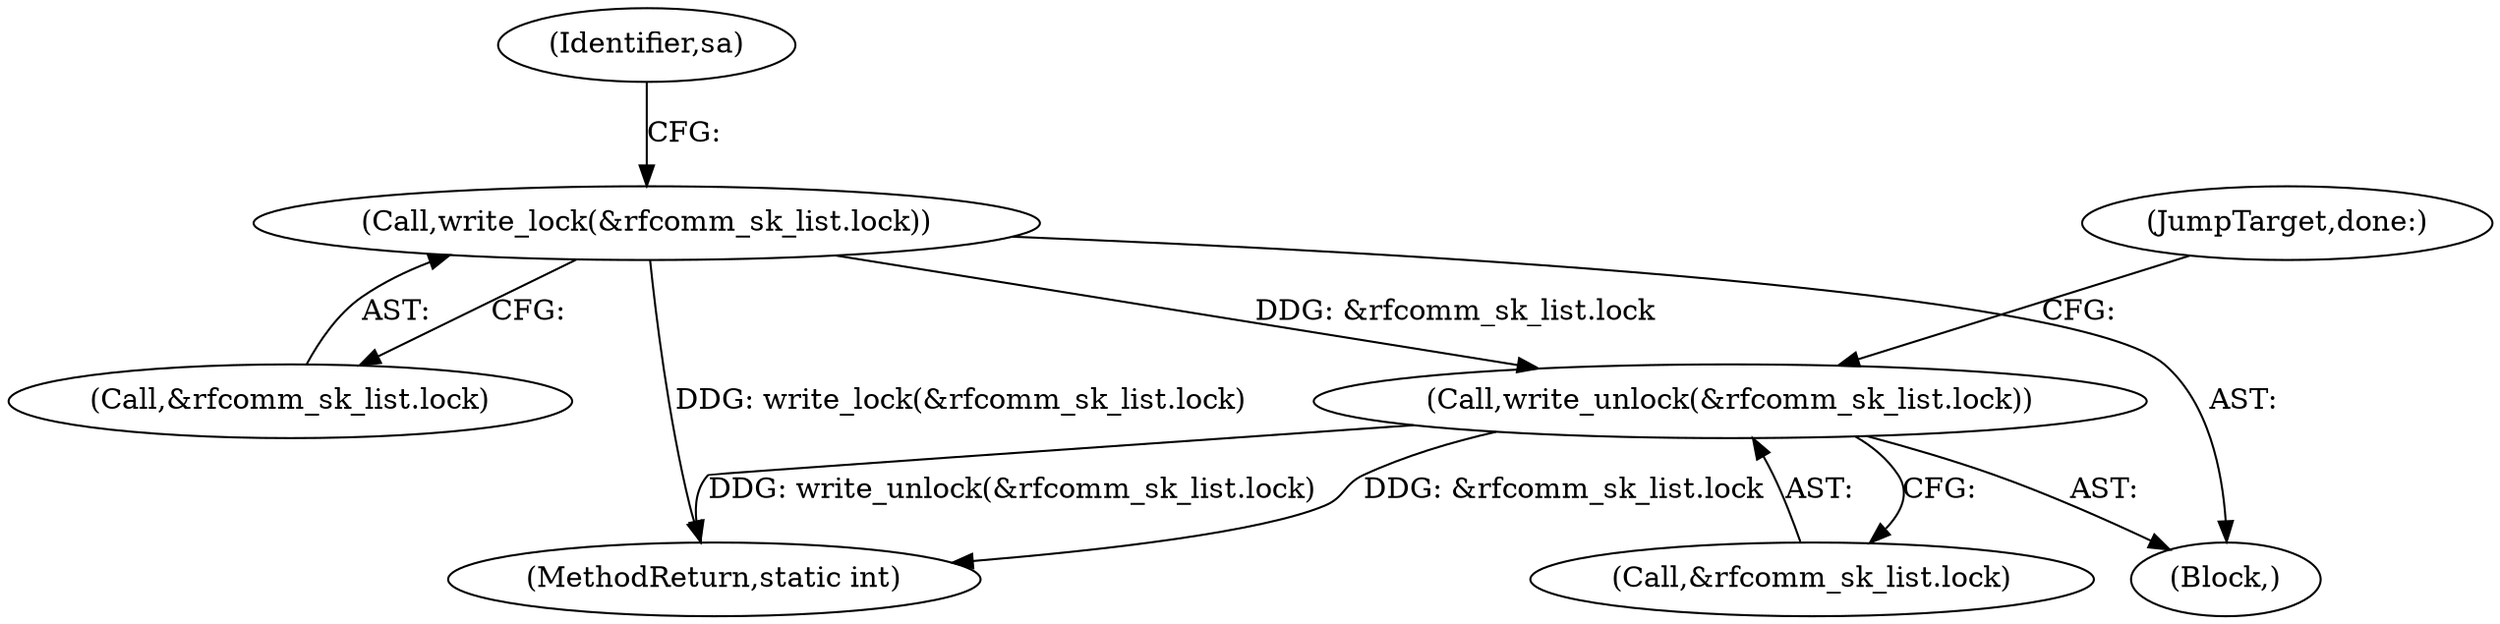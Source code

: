 digraph "0_linux_951b6a0717db97ce420547222647bcc40bf1eacd@API" {
"1000174" [label="(Call,write_lock(&rfcomm_sk_list.lock))"];
"1000222" [label="(Call,write_unlock(&rfcomm_sk_list.lock))"];
"1000105" [label="(Block,)"];
"1000175" [label="(Call,&rfcomm_sk_list.lock)"];
"1000174" [label="(Call,write_lock(&rfcomm_sk_list.lock))"];
"1000227" [label="(JumpTarget,done:)"];
"1000232" [label="(MethodReturn,static int)"];
"1000223" [label="(Call,&rfcomm_sk_list.lock)"];
"1000222" [label="(Call,write_unlock(&rfcomm_sk_list.lock))"];
"1000182" [label="(Identifier,sa)"];
"1000174" -> "1000105"  [label="AST: "];
"1000174" -> "1000175"  [label="CFG: "];
"1000175" -> "1000174"  [label="AST: "];
"1000182" -> "1000174"  [label="CFG: "];
"1000174" -> "1000232"  [label="DDG: write_lock(&rfcomm_sk_list.lock)"];
"1000174" -> "1000222"  [label="DDG: &rfcomm_sk_list.lock"];
"1000222" -> "1000105"  [label="AST: "];
"1000222" -> "1000223"  [label="CFG: "];
"1000223" -> "1000222"  [label="AST: "];
"1000227" -> "1000222"  [label="CFG: "];
"1000222" -> "1000232"  [label="DDG: &rfcomm_sk_list.lock"];
"1000222" -> "1000232"  [label="DDG: write_unlock(&rfcomm_sk_list.lock)"];
}
